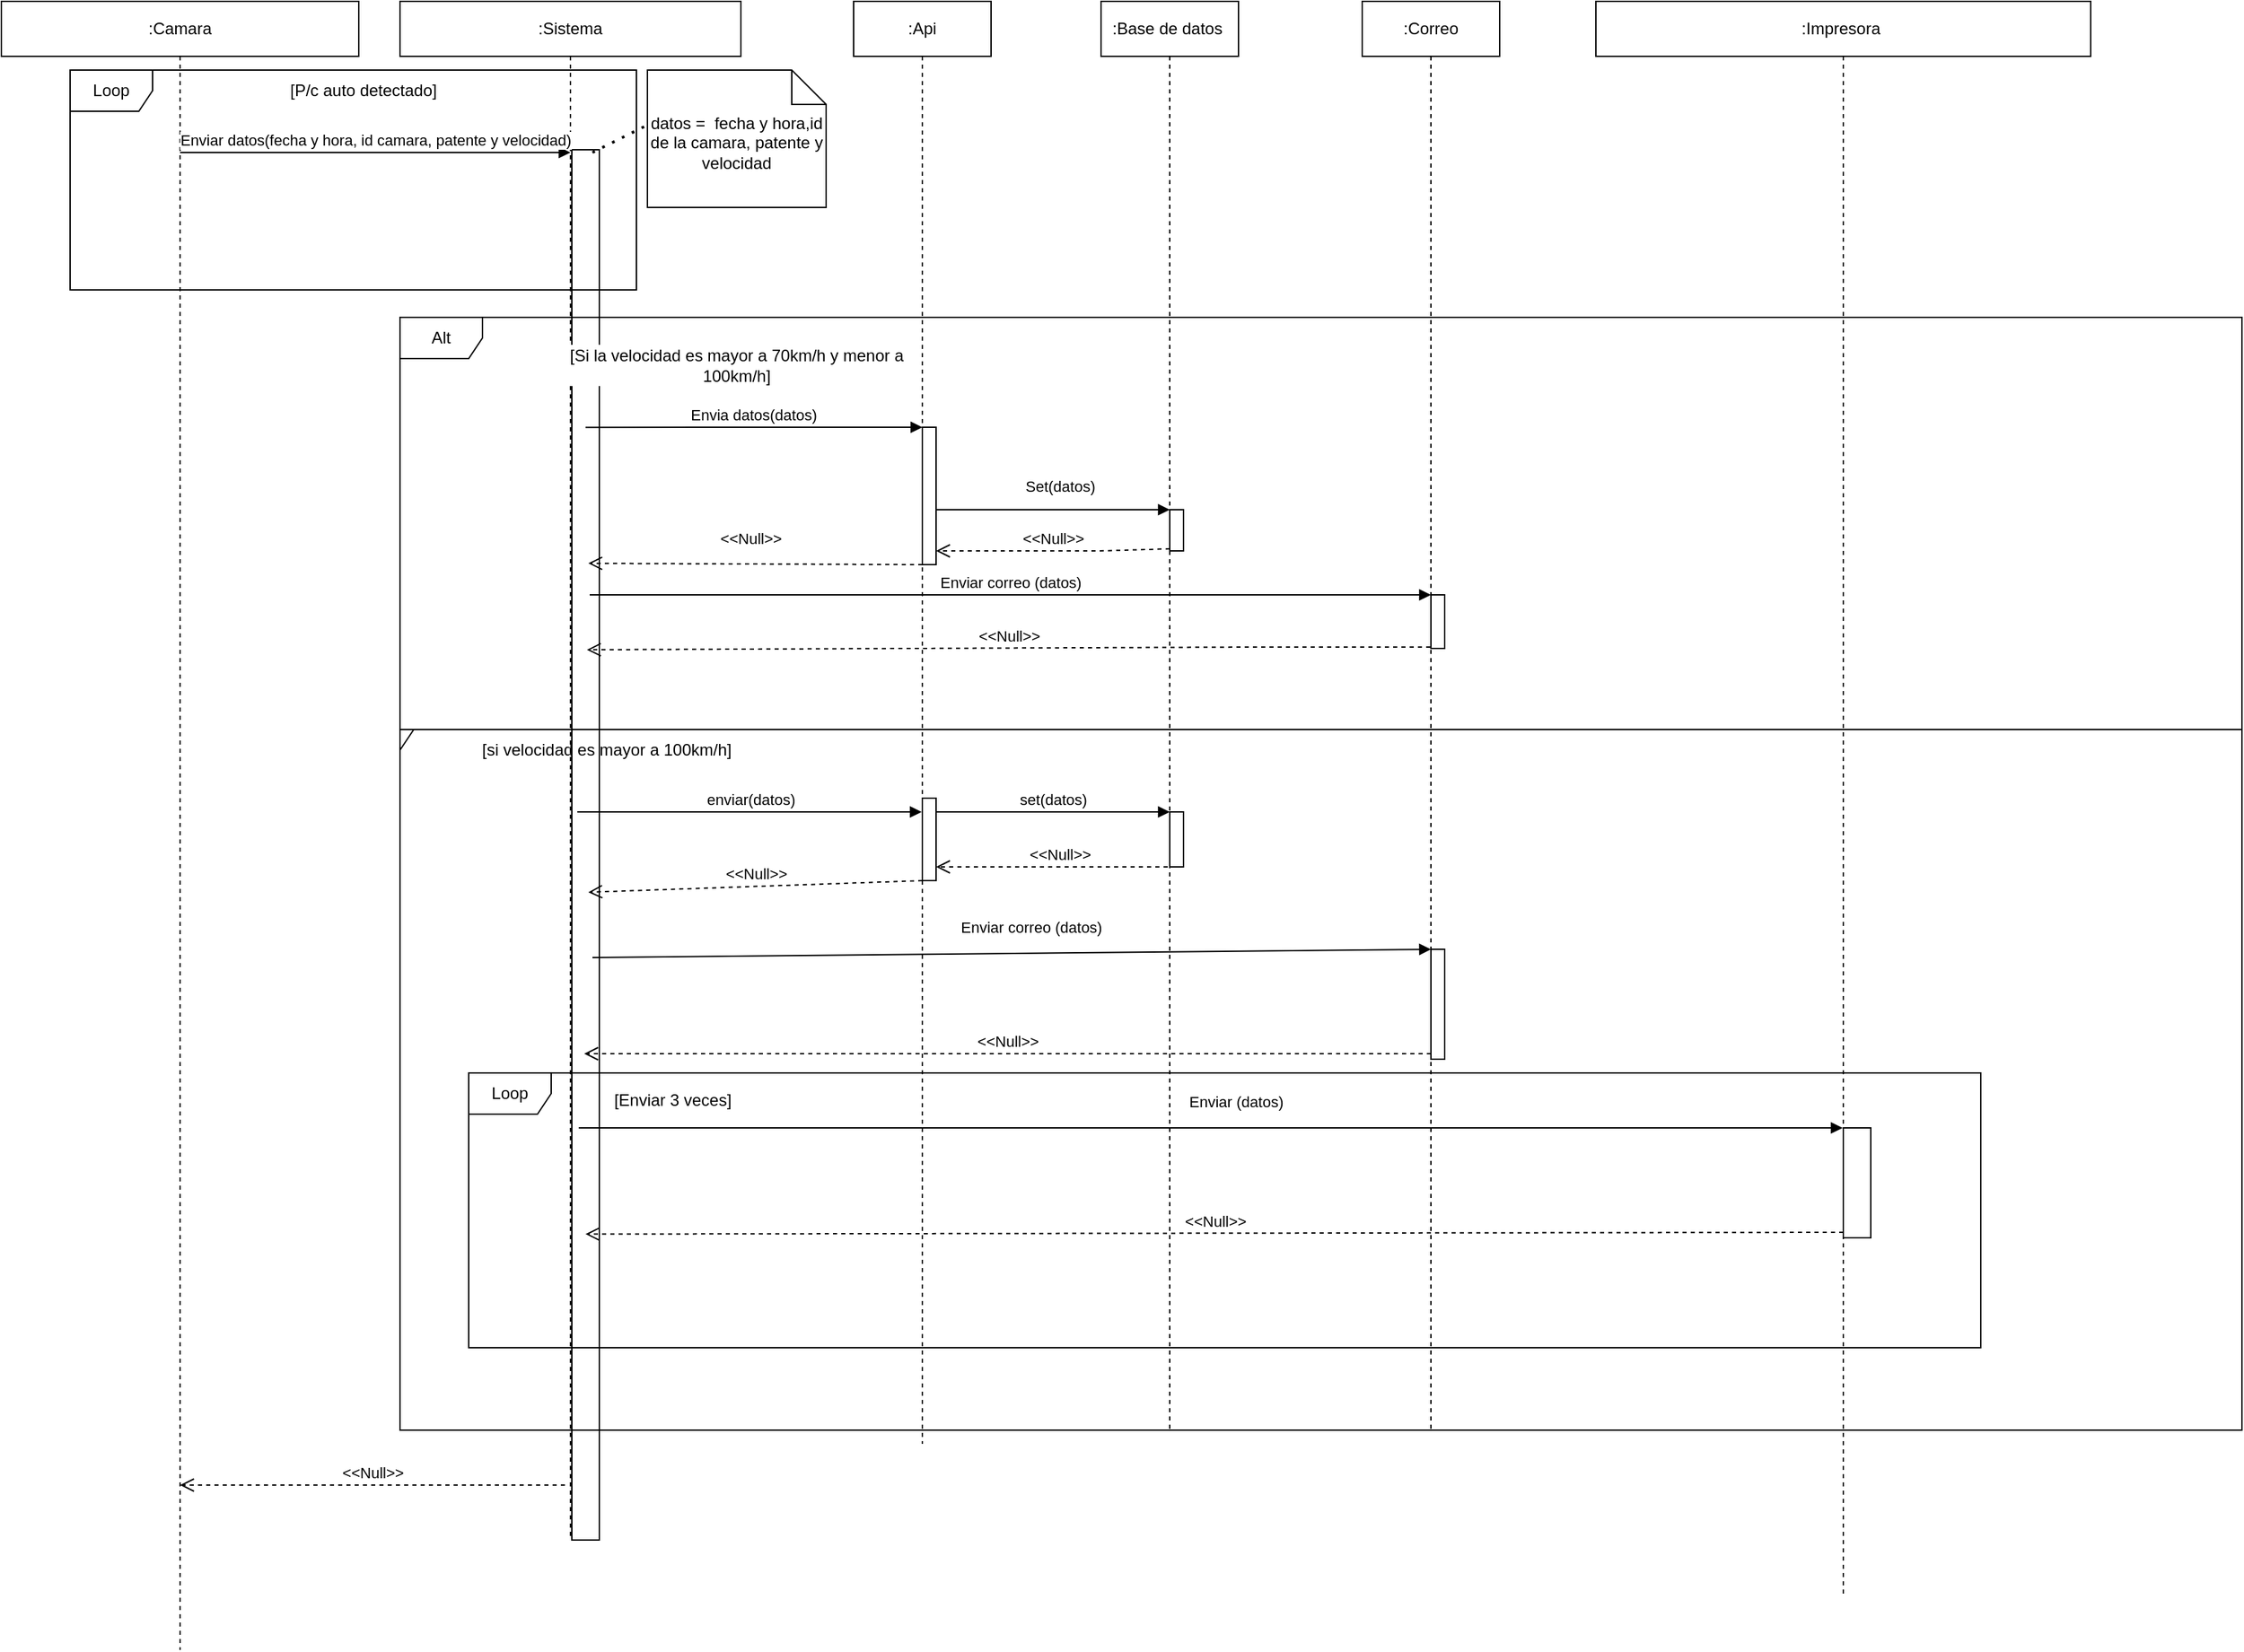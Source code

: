 <mxfile version="13.9.9" type="device"><diagram id="3hsnPEZ7volRuKcXArMJ" name="Página-1"><mxGraphModel dx="1919" dy="2832" grid="1" gridSize="10" guides="1" tooltips="1" connect="1" arrows="1" fold="1" page="1" pageScale="1" pageWidth="827" pageHeight="1169" math="0" shadow="0"><root><mxCell id="0"/><mxCell id="1" parent="0"/><mxCell id="NmvmtrAsNZ8mIpr7PI4X-4" value=":Camara" style="shape=umlLifeline;perimeter=lifelinePerimeter;whiteSpace=wrap;html=1;container=1;collapsible=0;recursiveResize=0;outlineConnect=0;" parent="1" vertex="1"><mxGeometry x="-90" y="-1640" width="260" height="1200" as="geometry"/></mxCell><mxCell id="NmvmtrAsNZ8mIpr7PI4X-5" value=":Sistema" style="shape=umlLifeline;perimeter=lifelinePerimeter;whiteSpace=wrap;html=1;container=1;collapsible=0;recursiveResize=0;outlineConnect=0;" parent="1" vertex="1"><mxGeometry x="200" y="-1640" width="248" height="1120" as="geometry"/></mxCell><mxCell id="xG3gH59BRD04HQG3x65h-19" value="[P/c auto detectado]" style="text;html=1;align=center;verticalAlign=middle;resizable=0;points=[];autosize=1;strokeColor=none;fillColor=none;" parent="NmvmtrAsNZ8mIpr7PI4X-5" vertex="1"><mxGeometry x="-92" y="50" width="130" height="30" as="geometry"/></mxCell><mxCell id="dYhOVEZ4zXnzh-dmk5CJ-3" value="" style="html=1;points=[];perimeter=orthogonalPerimeter;" vertex="1" parent="NmvmtrAsNZ8mIpr7PI4X-5"><mxGeometry x="125" y="108" width="20" height="1012" as="geometry"/></mxCell><mxCell id="NmvmtrAsNZ8mIpr7PI4X-11" value="Enviar datos(fecha y hora, id camara, patente y velocidad)" style="html=1;verticalAlign=bottom;endArrow=block;entryX=0;entryY=0;" parent="1" source="NmvmtrAsNZ8mIpr7PI4X-4" edge="1"><mxGeometry relative="1" as="geometry"><mxPoint x="70" y="-1530" as="sourcePoint"/><mxPoint x="324" y="-1530" as="targetPoint"/></mxGeometry></mxCell><mxCell id="96MLGEDGzXe7x8YHEqZc-2" value="datos =&amp;nbsp; fecha y hora,id de la camara, patente y velocidad" style="shape=note2;boundedLbl=1;whiteSpace=wrap;html=1;size=25;verticalAlign=top;align=center;" parent="1" vertex="1"><mxGeometry x="380" y="-1590" width="130" height="100" as="geometry"/></mxCell><mxCell id="96MLGEDGzXe7x8YHEqZc-7" value=":Api" style="shape=umlLifeline;perimeter=lifelinePerimeter;whiteSpace=wrap;html=1;container=1;collapsible=0;recursiveResize=0;outlineConnect=0;" parent="1" vertex="1"><mxGeometry x="530" y="-1640" width="100" height="1050" as="geometry"/></mxCell><mxCell id="xG3gH59BRD04HQG3x65h-35" value="" style="html=1;points=[];perimeter=orthogonalPerimeter;rounded=0;glass=0;fillColor=#FFFFFF;gradientColor=#FFFFFF;" parent="96MLGEDGzXe7x8YHEqZc-7" vertex="1"><mxGeometry x="50" y="310" width="10" height="100" as="geometry"/></mxCell><mxCell id="xG3gH59BRD04HQG3x65h-40" value="" style="html=1;points=[];perimeter=orthogonalPerimeter;rounded=0;glass=0;fillColor=#FFFFFF;gradientColor=#FFFFFF;" parent="96MLGEDGzXe7x8YHEqZc-7" vertex="1"><mxGeometry x="50" y="580" width="10" height="60" as="geometry"/></mxCell><mxCell id="96MLGEDGzXe7x8YHEqZc-8" value=":Base de datos&amp;nbsp;" style="shape=umlLifeline;perimeter=lifelinePerimeter;whiteSpace=wrap;html=1;container=1;collapsible=0;recursiveResize=0;outlineConnect=0;" parent="1" vertex="1"><mxGeometry x="710" y="-1640" width="100" height="1040" as="geometry"/></mxCell><mxCell id="96MLGEDGzXe7x8YHEqZc-12" value="" style="html=1;points=[];perimeter=orthogonalPerimeter;" parent="96MLGEDGzXe7x8YHEqZc-8" vertex="1"><mxGeometry x="50" y="370" width="10" height="30" as="geometry"/></mxCell><mxCell id="xG3gH59BRD04HQG3x65h-42" value="" style="html=1;points=[];perimeter=orthogonalPerimeter;rounded=0;glass=0;fillColor=#FFFFFF;gradientColor=#FFFFFF;" parent="96MLGEDGzXe7x8YHEqZc-8" vertex="1"><mxGeometry x="50" y="590" width="10" height="40" as="geometry"/></mxCell><mxCell id="96MLGEDGzXe7x8YHEqZc-10" value="Envia datos(datos)" style="html=1;verticalAlign=bottom;endArrow=block;exitX=1.1;exitY=0.053;exitDx=0;exitDy=0;exitPerimeter=0;" parent="1" edge="1"><mxGeometry relative="1" as="geometry"><mxPoint x="335" y="-1329.93" as="sourcePoint"/><mxPoint x="580" y="-1330" as="targetPoint"/></mxGeometry></mxCell><mxCell id="96MLGEDGzXe7x8YHEqZc-13" value="Set(datos)" style="html=1;verticalAlign=bottom;endArrow=block;entryX=0;entryY=0;startArrow=none;" parent="1" target="96MLGEDGzXe7x8YHEqZc-12" edge="1"><mxGeometry x="0.057" y="8" relative="1" as="geometry"><mxPoint x="590" y="-1270" as="sourcePoint"/><mxPoint as="offset"/></mxGeometry></mxCell><mxCell id="96MLGEDGzXe7x8YHEqZc-14" value="&amp;lt;&amp;lt;Null&amp;gt;&amp;gt;" style="html=1;verticalAlign=bottom;endArrow=open;dashed=1;endSize=8;exitX=0;exitY=0.95;" parent="1" source="96MLGEDGzXe7x8YHEqZc-12" target="xG3gH59BRD04HQG3x65h-35" edge="1"><mxGeometry relative="1" as="geometry"><mxPoint x="610" y="-1240" as="targetPoint"/><Array as="points"><mxPoint x="710" y="-1240"/></Array></mxGeometry></mxCell><mxCell id="96MLGEDGzXe7x8YHEqZc-15" value=":Correo" style="shape=umlLifeline;perimeter=lifelinePerimeter;whiteSpace=wrap;html=1;container=1;collapsible=0;recursiveResize=0;outlineConnect=0;" parent="1" vertex="1"><mxGeometry x="900" y="-1640" width="100" height="1040" as="geometry"/></mxCell><mxCell id="96MLGEDGzXe7x8YHEqZc-19" value="" style="html=1;points=[];perimeter=orthogonalPerimeter;" parent="96MLGEDGzXe7x8YHEqZc-15" vertex="1"><mxGeometry x="50" y="432" width="10" height="39" as="geometry"/></mxCell><mxCell id="xG3gH59BRD04HQG3x65h-47" value="" style="html=1;points=[];perimeter=orthogonalPerimeter;rounded=0;glass=0;fillColor=#FFFFFF;gradientColor=#FFFFFF;" parent="96MLGEDGzXe7x8YHEqZc-15" vertex="1"><mxGeometry x="50" y="690" width="10" height="80" as="geometry"/></mxCell><mxCell id="96MLGEDGzXe7x8YHEqZc-20" value="Enviar correo (datos)" style="html=1;verticalAlign=bottom;endArrow=block;entryX=0;entryY=0;startArrow=none;exitX=1.4;exitY=0.695;exitDx=0;exitDy=0;exitPerimeter=0;" parent="1" target="96MLGEDGzXe7x8YHEqZc-19" edge="1"><mxGeometry relative="1" as="geometry"><mxPoint x="338" y="-1207.95" as="sourcePoint"/></mxGeometry></mxCell><mxCell id="96MLGEDGzXe7x8YHEqZc-21" value="&amp;lt;&amp;lt;Null&amp;gt;&amp;gt;" style="html=1;verticalAlign=bottom;endArrow=open;dashed=1;endSize=8;entryX=1.2;entryY=0.905;entryDx=0;entryDy=0;entryPerimeter=0;" parent="1" source="96MLGEDGzXe7x8YHEqZc-15" edge="1"><mxGeometry relative="1" as="geometry"><mxPoint x="336" y="-1168.05" as="targetPoint"/><Array as="points"><mxPoint x="820" y="-1170"/></Array></mxGeometry></mxCell><mxCell id="xG3gH59BRD04HQG3x65h-6" value="" style="endArrow=none;dashed=1;html=1;dashPattern=1 3;strokeWidth=2;rounded=0;" parent="1" edge="1"><mxGeometry width="50" height="50" relative="1" as="geometry"><mxPoint x="340" y="-1530" as="sourcePoint"/><mxPoint x="380" y="-1550" as="targetPoint"/></mxGeometry></mxCell><mxCell id="xG3gH59BRD04HQG3x65h-12" value="&amp;lt;&amp;lt;Null&amp;gt;&amp;gt;" style="html=1;verticalAlign=bottom;endArrow=open;dashed=1;endSize=8;rounded=0;exitX=0;exitY=1;exitDx=0;exitDy=0;exitPerimeter=0;entryX=1.3;entryY=0.574;entryDx=0;entryDy=0;entryPerimeter=0;" parent="1" source="xG3gH59BRD04HQG3x65h-35" edge="1"><mxGeometry x="0.033" y="-10" relative="1" as="geometry"><mxPoint x="540" y="-1291" as="sourcePoint"/><mxPoint x="337" y="-1230.94" as="targetPoint"/><mxPoint as="offset"/></mxGeometry></mxCell><mxCell id="xG3gH59BRD04HQG3x65h-16" value="[Si la velocidad es mayor a 70km/h y menor a 100km/h]" style="rounded=0;whiteSpace=wrap;html=1;fillColor=#FFFFFF;gradientColor=#FFFFFF;glass=0;strokeColor=none;" parent="1" vertex="1"><mxGeometry x="320" y="-1390" width="250" height="30" as="geometry"/></mxCell><mxCell id="xG3gH59BRD04HQG3x65h-30" value="[si velocidad es mayor a 100km/h]" style="text;html=1;align=center;verticalAlign=middle;resizable=0;points=[];autosize=1;strokeColor=none;fillColor=none;" parent="1" vertex="1"><mxGeometry x="250" y="-1110" width="200" height="30" as="geometry"/></mxCell><mxCell id="xG3gH59BRD04HQG3x65h-43" value="set(datos)" style="html=1;verticalAlign=bottom;endArrow=block;entryX=0;entryY=0;rounded=0;" parent="1" target="xG3gH59BRD04HQG3x65h-42" edge="1"><mxGeometry relative="1" as="geometry"><mxPoint x="590" y="-1050" as="sourcePoint"/></mxGeometry></mxCell><mxCell id="xG3gH59BRD04HQG3x65h-44" value="&amp;lt;&amp;lt;Null&amp;gt;&amp;gt;" style="html=1;verticalAlign=bottom;endArrow=open;dashed=1;endSize=8;rounded=0;exitX=0;exitY=0.738;exitDx=0;exitDy=0;exitPerimeter=0;" parent="1" source="xG3gH59BRD04HQG3x65h-42" edge="1"><mxGeometry x="0.003" relative="1" as="geometry"><mxPoint x="590" y="-1010" as="targetPoint"/><Array as="points"><mxPoint x="760" y="-1010"/></Array><mxPoint as="offset"/></mxGeometry></mxCell><mxCell id="xG3gH59BRD04HQG3x65h-46" value="&amp;lt;&amp;lt;Null&amp;gt;&amp;gt;" style="html=1;verticalAlign=bottom;endArrow=open;dashed=1;endSize=8;rounded=0;entryX=1.3;entryY=0.167;entryDx=0;entryDy=0;entryPerimeter=0;" parent="1" edge="1"><mxGeometry relative="1" as="geometry"><mxPoint x="580" y="-1000" as="sourcePoint"/><mxPoint x="337" y="-991.55" as="targetPoint"/></mxGeometry></mxCell><mxCell id="xG3gH59BRD04HQG3x65h-50" value=":Impresora&amp;nbsp;" style="shape=umlLifeline;perimeter=lifelinePerimeter;whiteSpace=wrap;html=1;container=1;collapsible=0;recursiveResize=0;outlineConnect=0;rounded=0;glass=0;fillColor=#FFFFFF;gradientColor=#FFFFFF;" parent="1" vertex="1"><mxGeometry x="1070" y="-1640" width="360" height="1160" as="geometry"/></mxCell><mxCell id="xG3gH59BRD04HQG3x65h-54" value="" style="html=1;points=[];perimeter=orthogonalPerimeter;rounded=0;glass=0;fillColor=#FFFFFF;gradientColor=#FFFFFF;" parent="xG3gH59BRD04HQG3x65h-50" vertex="1"><mxGeometry x="180" y="820" width="20" height="80" as="geometry"/></mxCell><mxCell id="xG3gH59BRD04HQG3x65h-55" value="Enviar (datos)" style="html=1;verticalAlign=bottom;endArrow=block;rounded=0;" parent="1" target="xG3gH59BRD04HQG3x65h-50" edge="1"><mxGeometry x="0.039" y="10" relative="1" as="geometry"><mxPoint x="330" y="-820" as="sourcePoint"/><mxPoint x="1096" y="-820" as="targetPoint"/><mxPoint as="offset"/></mxGeometry></mxCell><mxCell id="xG3gH59BRD04HQG3x65h-56" value="&amp;lt;&amp;lt;Null&amp;gt;&amp;gt;" style="html=1;verticalAlign=bottom;endArrow=open;dashed=1;endSize=8;exitX=0;exitY=0.95;rounded=0;entryX=1.1;entryY=0.878;entryDx=0;entryDy=0;entryPerimeter=0;" parent="1" source="xG3gH59BRD04HQG3x65h-54" edge="1"><mxGeometry relative="1" as="geometry"><mxPoint x="335" y="-742.7" as="targetPoint"/></mxGeometry></mxCell><mxCell id="xG3gH59BRD04HQG3x65h-39" value="enviar(datos)" style="html=1;verticalAlign=bottom;endArrow=block;rounded=0;exitX=0.5;exitY=0;exitDx=0;exitDy=0;exitPerimeter=0;" parent="1" target="96MLGEDGzXe7x8YHEqZc-7" edge="1"><mxGeometry width="80" relative="1" as="geometry"><mxPoint x="329" y="-1050" as="sourcePoint"/><mxPoint x="374" y="-1060" as="targetPoint"/></mxGeometry></mxCell><mxCell id="xG3gH59BRD04HQG3x65h-49" value="&amp;lt;&amp;lt;Null&amp;gt;&amp;gt;" style="html=1;verticalAlign=bottom;endArrow=open;dashed=1;endSize=8;exitX=0;exitY=0.95;rounded=0;" parent="1" source="xG3gH59BRD04HQG3x65h-47" edge="1"><mxGeometry relative="1" as="geometry"><mxPoint x="334" y="-874" as="targetPoint"/></mxGeometry></mxCell><mxCell id="xG3gH59BRD04HQG3x65h-48" value="Enviar correo (datos)" style="html=1;verticalAlign=bottom;endArrow=block;entryX=0;entryY=0;rounded=0;exitX=1.6;exitY=0.303;exitDx=0;exitDy=0;exitPerimeter=0;" parent="1" target="xG3gH59BRD04HQG3x65h-47" edge="1"><mxGeometry x="0.046" y="10" relative="1" as="geometry"><mxPoint x="340" y="-943.95" as="sourcePoint"/><mxPoint as="offset"/></mxGeometry></mxCell><mxCell id="xG3gH59BRD04HQG3x65h-11" value="Alt" style="shape=umlFrame;whiteSpace=wrap;html=1;fillColor=#FFFFFF;gradientColor=#FFFFFF;" parent="1" vertex="1"><mxGeometry x="200" y="-1410" width="1340" height="300" as="geometry"/></mxCell><mxCell id="xG3gH59BRD04HQG3x65h-28" value="" style="shape=umlFrame;whiteSpace=wrap;html=1;rounded=0;glass=0;fillColor=#FFFFFF;gradientColor=#FFFFFF;width=10;height=15;" parent="1" vertex="1"><mxGeometry x="200" y="-1110" width="1340" height="510" as="geometry"/></mxCell><mxCell id="dYhOVEZ4zXnzh-dmk5CJ-1" value="Loop" style="shape=umlFrame;whiteSpace=wrap;html=1;" vertex="1" parent="1"><mxGeometry x="250" y="-860" width="1100" height="200" as="geometry"/></mxCell><mxCell id="dYhOVEZ4zXnzh-dmk5CJ-2" value="[Enviar 3 veces]" style="text;html=1;align=center;verticalAlign=middle;resizable=0;points=[];autosize=1;" vertex="1" parent="1"><mxGeometry x="348" y="-850" width="100" height="20" as="geometry"/></mxCell><mxCell id="96MLGEDGzXe7x8YHEqZc-1" value="Loop" style="shape=umlFrame;whiteSpace=wrap;html=1;" parent="1" vertex="1"><mxGeometry x="-40" y="-1590" width="412" height="160" as="geometry"/></mxCell><mxCell id="dYhOVEZ4zXnzh-dmk5CJ-8" value="&amp;lt;&amp;lt;Null&amp;gt;&amp;gt;" style="html=1;verticalAlign=bottom;endArrow=open;dashed=1;endSize=8;" edge="1" parent="1" target="NmvmtrAsNZ8mIpr7PI4X-4"><mxGeometry relative="1" as="geometry"><mxPoint x="320" y="-560" as="sourcePoint"/><mxPoint x="240" y="-560" as="targetPoint"/></mxGeometry></mxCell></root></mxGraphModel></diagram></mxfile>